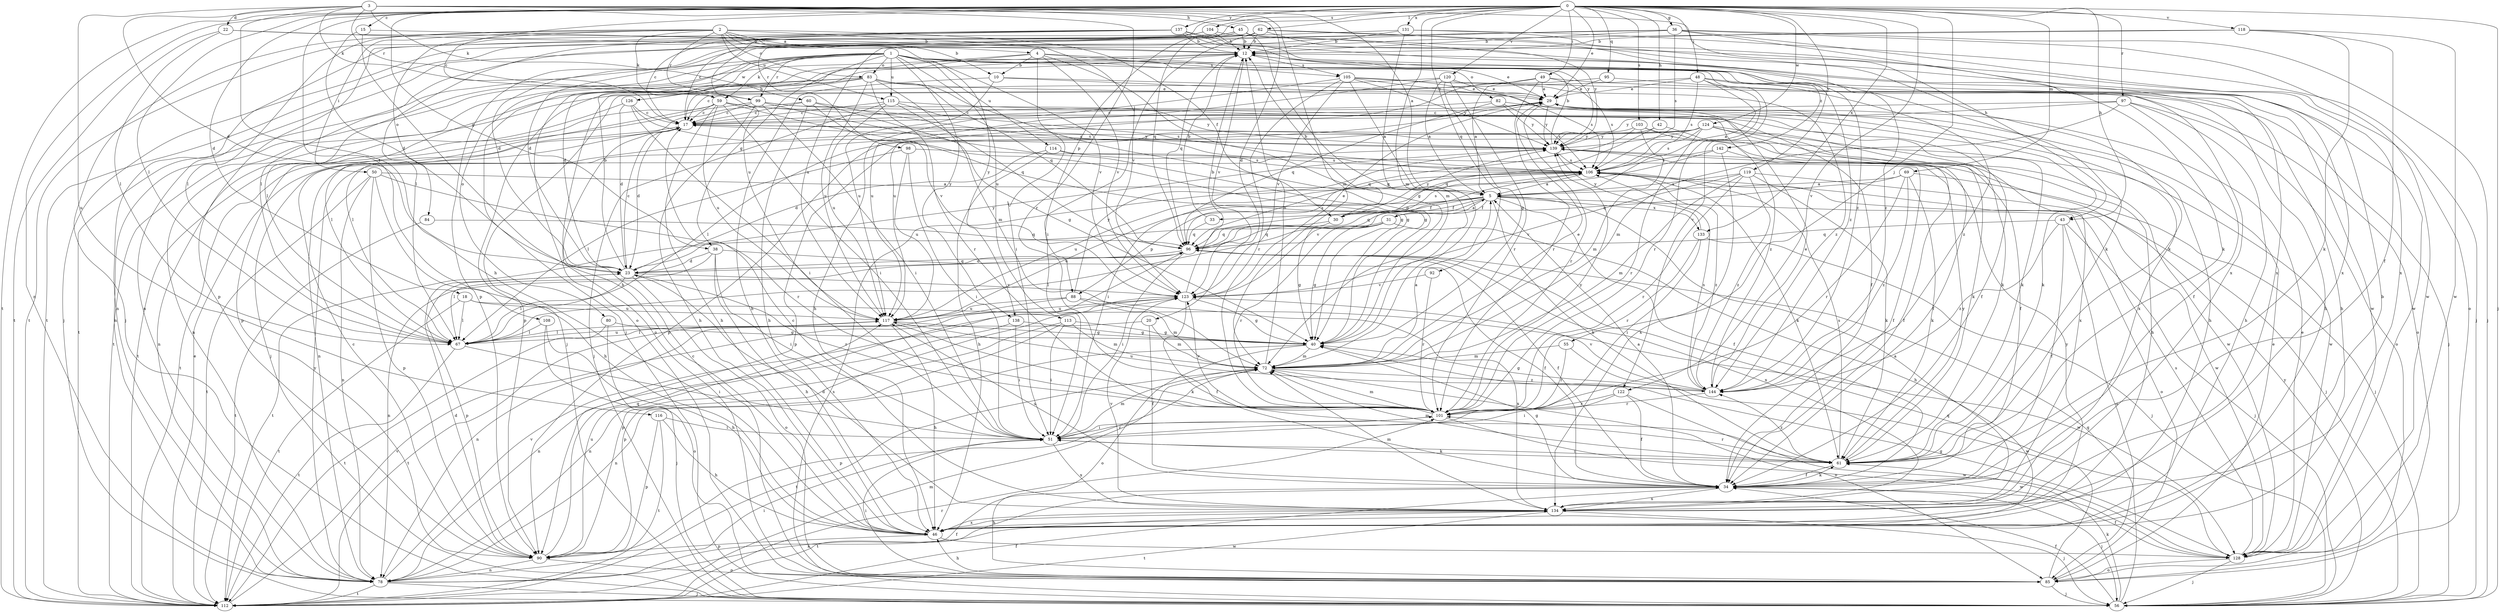 strict digraph  {
0;
1;
2;
3;
4;
5;
10;
12;
15;
17;
18;
20;
22;
23;
29;
30;
31;
33;
34;
36;
38;
40;
42;
43;
45;
46;
48;
49;
50;
51;
55;
56;
59;
60;
61;
62;
67;
69;
72;
78;
80;
82;
83;
84;
85;
88;
90;
92;
95;
96;
97;
98;
99;
101;
103;
104;
105;
106;
108;
112;
113;
114;
115;
116;
117;
118;
119;
120;
122;
123;
124;
126;
128;
131;
133;
134;
137;
138;
139;
142;
144;
0 -> 15  [label=c];
0 -> 17  [label=c];
0 -> 18  [label=d];
0 -> 29  [label=e];
0 -> 36  [label=g];
0 -> 38  [label=g];
0 -> 42  [label=h];
0 -> 43  [label=h];
0 -> 48  [label=i];
0 -> 49  [label=i];
0 -> 55  [label=j];
0 -> 56  [label=j];
0 -> 62  [label=l];
0 -> 67  [label=l];
0 -> 69  [label=m];
0 -> 72  [label=m];
0 -> 78  [label=n];
0 -> 88  [label=p];
0 -> 92  [label=q];
0 -> 95  [label=q];
0 -> 97  [label=r];
0 -> 98  [label=r];
0 -> 103  [label=s];
0 -> 104  [label=s];
0 -> 108  [label=t];
0 -> 112  [label=t];
0 -> 118  [label=v];
0 -> 119  [label=v];
0 -> 120  [label=v];
0 -> 122  [label=v];
0 -> 124  [label=w];
0 -> 131  [label=x];
0 -> 133  [label=x];
0 -> 137  [label=y];
1 -> 38  [label=g];
1 -> 56  [label=j];
1 -> 59  [label=k];
1 -> 67  [label=l];
1 -> 80  [label=o];
1 -> 82  [label=o];
1 -> 83  [label=o];
1 -> 99  [label=r];
1 -> 112  [label=t];
1 -> 113  [label=u];
1 -> 114  [label=u];
1 -> 115  [label=u];
1 -> 122  [label=v];
1 -> 123  [label=v];
1 -> 126  [label=w];
1 -> 128  [label=w];
1 -> 138  [label=y];
1 -> 142  [label=z];
1 -> 144  [label=z];
2 -> 4  [label=a];
2 -> 10  [label=b];
2 -> 30  [label=f];
2 -> 50  [label=i];
2 -> 56  [label=j];
2 -> 59  [label=k];
2 -> 67  [label=l];
2 -> 83  [label=o];
2 -> 84  [label=o];
2 -> 99  [label=r];
2 -> 115  [label=u];
2 -> 123  [label=v];
2 -> 138  [label=y];
3 -> 5  [label=a];
3 -> 20  [label=d];
3 -> 22  [label=d];
3 -> 23  [label=d];
3 -> 43  [label=h];
3 -> 45  [label=h];
3 -> 46  [label=h];
3 -> 59  [label=k];
3 -> 60  [label=k];
3 -> 72  [label=m];
3 -> 99  [label=r];
3 -> 101  [label=r];
3 -> 116  [label=u];
4 -> 10  [label=b];
4 -> 23  [label=d];
4 -> 40  [label=g];
4 -> 51  [label=i];
4 -> 85  [label=o];
4 -> 105  [label=s];
4 -> 123  [label=v];
4 -> 128  [label=w];
5 -> 30  [label=f];
5 -> 31  [label=f];
5 -> 33  [label=f];
5 -> 34  [label=f];
5 -> 61  [label=k];
5 -> 85  [label=o];
5 -> 88  [label=p];
5 -> 96  [label=q];
5 -> 117  [label=u];
5 -> 133  [label=x];
10 -> 29  [label=e];
10 -> 34  [label=f];
10 -> 46  [label=h];
10 -> 117  [label=u];
12 -> 29  [label=e];
12 -> 78  [label=n];
12 -> 96  [label=q];
12 -> 105  [label=s];
12 -> 123  [label=v];
15 -> 12  [label=b];
15 -> 23  [label=d];
15 -> 46  [label=h];
17 -> 12  [label=b];
17 -> 23  [label=d];
17 -> 34  [label=f];
17 -> 112  [label=t];
17 -> 139  [label=y];
18 -> 67  [label=l];
18 -> 112  [label=t];
18 -> 117  [label=u];
18 -> 128  [label=w];
20 -> 34  [label=f];
20 -> 67  [label=l];
20 -> 72  [label=m];
22 -> 12  [label=b];
22 -> 67  [label=l];
22 -> 112  [label=t];
22 -> 139  [label=y];
23 -> 12  [label=b];
23 -> 17  [label=c];
23 -> 67  [label=l];
23 -> 85  [label=o];
23 -> 90  [label=p];
23 -> 96  [label=q];
23 -> 101  [label=r];
23 -> 123  [label=v];
23 -> 139  [label=y];
29 -> 17  [label=c];
29 -> 46  [label=h];
29 -> 90  [label=p];
29 -> 101  [label=r];
29 -> 134  [label=x];
29 -> 139  [label=y];
30 -> 12  [label=b];
30 -> 40  [label=g];
30 -> 96  [label=q];
30 -> 106  [label=s];
30 -> 139  [label=y];
31 -> 5  [label=a];
31 -> 40  [label=g];
31 -> 46  [label=h];
31 -> 67  [label=l];
31 -> 96  [label=q];
31 -> 101  [label=r];
31 -> 112  [label=t];
33 -> 12  [label=b];
33 -> 96  [label=q];
34 -> 5  [label=a];
34 -> 40  [label=g];
34 -> 56  [label=j];
34 -> 61  [label=k];
34 -> 112  [label=t];
34 -> 117  [label=u];
34 -> 134  [label=x];
36 -> 12  [label=b];
36 -> 23  [label=d];
36 -> 56  [label=j];
36 -> 61  [label=k];
36 -> 78  [label=n];
36 -> 90  [label=p];
36 -> 106  [label=s];
36 -> 128  [label=w];
36 -> 134  [label=x];
38 -> 23  [label=d];
38 -> 34  [label=f];
38 -> 46  [label=h];
38 -> 51  [label=i];
38 -> 67  [label=l];
40 -> 72  [label=m];
40 -> 78  [label=n];
40 -> 85  [label=o];
42 -> 96  [label=q];
42 -> 128  [label=w];
42 -> 139  [label=y];
43 -> 34  [label=f];
43 -> 56  [label=j];
43 -> 85  [label=o];
43 -> 96  [label=q];
43 -> 144  [label=z];
45 -> 12  [label=b];
45 -> 40  [label=g];
45 -> 56  [label=j];
45 -> 61  [label=k];
45 -> 67  [label=l];
45 -> 96  [label=q];
46 -> 12  [label=b];
46 -> 90  [label=p];
46 -> 128  [label=w];
46 -> 134  [label=x];
46 -> 139  [label=y];
48 -> 5  [label=a];
48 -> 29  [label=e];
48 -> 46  [label=h];
48 -> 90  [label=p];
48 -> 101  [label=r];
48 -> 106  [label=s];
48 -> 144  [label=z];
49 -> 5  [label=a];
49 -> 17  [label=c];
49 -> 29  [label=e];
49 -> 56  [label=j];
49 -> 101  [label=r];
49 -> 106  [label=s];
50 -> 5  [label=a];
50 -> 46  [label=h];
50 -> 78  [label=n];
50 -> 90  [label=p];
50 -> 101  [label=r];
50 -> 112  [label=t];
51 -> 61  [label=k];
51 -> 72  [label=m];
51 -> 101  [label=r];
51 -> 134  [label=x];
55 -> 72  [label=m];
55 -> 101  [label=r];
55 -> 128  [label=w];
56 -> 34  [label=f];
56 -> 61  [label=k];
56 -> 96  [label=q];
56 -> 106  [label=s];
56 -> 139  [label=y];
59 -> 17  [label=c];
59 -> 40  [label=g];
59 -> 46  [label=h];
59 -> 51  [label=i];
59 -> 61  [label=k];
59 -> 67  [label=l];
59 -> 112  [label=t];
59 -> 117  [label=u];
59 -> 144  [label=z];
60 -> 17  [label=c];
60 -> 40  [label=g];
60 -> 46  [label=h];
60 -> 67  [label=l];
60 -> 106  [label=s];
60 -> 123  [label=v];
61 -> 34  [label=f];
61 -> 51  [label=i];
61 -> 72  [label=m];
61 -> 101  [label=r];
61 -> 106  [label=s];
61 -> 139  [label=y];
61 -> 144  [label=z];
62 -> 12  [label=b];
62 -> 17  [label=c];
62 -> 51  [label=i];
62 -> 61  [label=k];
62 -> 112  [label=t];
62 -> 139  [label=y];
62 -> 144  [label=z];
67 -> 51  [label=i];
67 -> 112  [label=t];
67 -> 117  [label=u];
69 -> 5  [label=a];
69 -> 56  [label=j];
69 -> 61  [label=k];
69 -> 96  [label=q];
69 -> 101  [label=r];
69 -> 144  [label=z];
72 -> 5  [label=a];
72 -> 12  [label=b];
72 -> 29  [label=e];
72 -> 85  [label=o];
72 -> 90  [label=p];
72 -> 112  [label=t];
72 -> 144  [label=z];
78 -> 34  [label=f];
78 -> 51  [label=i];
78 -> 56  [label=j];
78 -> 112  [label=t];
78 -> 123  [label=v];
78 -> 134  [label=x];
78 -> 139  [label=y];
80 -> 40  [label=g];
80 -> 56  [label=j];
80 -> 112  [label=t];
82 -> 17  [label=c];
82 -> 61  [label=k];
82 -> 96  [label=q];
82 -> 106  [label=s];
82 -> 139  [label=y];
83 -> 29  [label=e];
83 -> 40  [label=g];
83 -> 56  [label=j];
83 -> 72  [label=m];
83 -> 85  [label=o];
83 -> 90  [label=p];
83 -> 96  [label=q];
83 -> 101  [label=r];
83 -> 112  [label=t];
83 -> 117  [label=u];
84 -> 96  [label=q];
84 -> 112  [label=t];
85 -> 17  [label=c];
85 -> 29  [label=e];
85 -> 46  [label=h];
85 -> 51  [label=i];
85 -> 56  [label=j];
85 -> 96  [label=q];
88 -> 72  [label=m];
88 -> 78  [label=n];
88 -> 117  [label=u];
88 -> 134  [label=x];
88 -> 139  [label=y];
90 -> 17  [label=c];
90 -> 23  [label=d];
90 -> 78  [label=n];
90 -> 85  [label=o];
90 -> 96  [label=q];
90 -> 117  [label=u];
92 -> 101  [label=r];
92 -> 123  [label=v];
95 -> 29  [label=e];
95 -> 46  [label=h];
95 -> 117  [label=u];
96 -> 23  [label=d];
96 -> 34  [label=f];
96 -> 51  [label=i];
96 -> 78  [label=n];
96 -> 106  [label=s];
96 -> 134  [label=x];
97 -> 17  [label=c];
97 -> 34  [label=f];
97 -> 46  [label=h];
97 -> 72  [label=m];
97 -> 85  [label=o];
97 -> 139  [label=y];
98 -> 51  [label=i];
98 -> 67  [label=l];
98 -> 106  [label=s];
98 -> 117  [label=u];
99 -> 17  [label=c];
99 -> 40  [label=g];
99 -> 46  [label=h];
99 -> 51  [label=i];
99 -> 56  [label=j];
99 -> 61  [label=k];
99 -> 139  [label=y];
101 -> 51  [label=i];
101 -> 72  [label=m];
101 -> 123  [label=v];
101 -> 128  [label=w];
101 -> 139  [label=y];
103 -> 34  [label=f];
103 -> 72  [label=m];
103 -> 96  [label=q];
103 -> 128  [label=w];
103 -> 139  [label=y];
104 -> 12  [label=b];
104 -> 78  [label=n];
104 -> 117  [label=u];
104 -> 134  [label=x];
105 -> 5  [label=a];
105 -> 29  [label=e];
105 -> 46  [label=h];
105 -> 101  [label=r];
105 -> 106  [label=s];
105 -> 123  [label=v];
105 -> 139  [label=y];
105 -> 144  [label=z];
106 -> 5  [label=a];
106 -> 61  [label=k];
106 -> 117  [label=u];
106 -> 123  [label=v];
106 -> 128  [label=w];
106 -> 144  [label=z];
108 -> 46  [label=h];
108 -> 67  [label=l];
108 -> 85  [label=o];
112 -> 29  [label=e];
112 -> 34  [label=f];
112 -> 72  [label=m];
112 -> 101  [label=r];
112 -> 123  [label=v];
113 -> 40  [label=g];
113 -> 51  [label=i];
113 -> 72  [label=m];
113 -> 78  [label=n];
113 -> 90  [label=p];
114 -> 23  [label=d];
114 -> 34  [label=f];
114 -> 46  [label=h];
114 -> 106  [label=s];
115 -> 17  [label=c];
115 -> 34  [label=f];
115 -> 56  [label=j];
115 -> 96  [label=q];
115 -> 106  [label=s];
115 -> 117  [label=u];
116 -> 46  [label=h];
116 -> 51  [label=i];
116 -> 90  [label=p];
116 -> 112  [label=t];
117 -> 40  [label=g];
117 -> 46  [label=h];
117 -> 61  [label=k];
117 -> 67  [label=l];
117 -> 112  [label=t];
118 -> 12  [label=b];
118 -> 34  [label=f];
118 -> 61  [label=k];
118 -> 117  [label=u];
118 -> 128  [label=w];
119 -> 5  [label=a];
119 -> 56  [label=j];
119 -> 61  [label=k];
119 -> 72  [label=m];
119 -> 101  [label=r];
119 -> 123  [label=v];
119 -> 144  [label=z];
120 -> 5  [label=a];
120 -> 29  [label=e];
120 -> 40  [label=g];
120 -> 78  [label=n];
120 -> 85  [label=o];
120 -> 101  [label=r];
120 -> 117  [label=u];
122 -> 34  [label=f];
122 -> 51  [label=i];
122 -> 101  [label=r];
122 -> 128  [label=w];
123 -> 12  [label=b];
123 -> 29  [label=e];
123 -> 34  [label=f];
123 -> 40  [label=g];
123 -> 90  [label=p];
123 -> 117  [label=u];
124 -> 46  [label=h];
124 -> 61  [label=k];
124 -> 67  [label=l];
124 -> 78  [label=n];
124 -> 90  [label=p];
124 -> 101  [label=r];
124 -> 106  [label=s];
124 -> 134  [label=x];
124 -> 139  [label=y];
126 -> 17  [label=c];
126 -> 23  [label=d];
126 -> 40  [label=g];
126 -> 51  [label=i];
126 -> 78  [label=n];
128 -> 29  [label=e];
128 -> 34  [label=f];
128 -> 40  [label=g];
128 -> 56  [label=j];
128 -> 85  [label=o];
128 -> 106  [label=s];
131 -> 12  [label=b];
131 -> 23  [label=d];
131 -> 56  [label=j];
131 -> 72  [label=m];
131 -> 134  [label=x];
133 -> 51  [label=i];
133 -> 56  [label=j];
133 -> 101  [label=r];
133 -> 139  [label=y];
134 -> 5  [label=a];
134 -> 17  [label=c];
134 -> 23  [label=d];
134 -> 46  [label=h];
134 -> 56  [label=j];
134 -> 72  [label=m];
134 -> 112  [label=t];
134 -> 123  [label=v];
137 -> 12  [label=b];
137 -> 17  [label=c];
137 -> 67  [label=l];
137 -> 85  [label=o];
137 -> 90  [label=p];
137 -> 112  [label=t];
137 -> 134  [label=x];
137 -> 144  [label=z];
138 -> 40  [label=g];
138 -> 51  [label=i];
138 -> 78  [label=n];
139 -> 12  [label=b];
139 -> 17  [label=c];
139 -> 106  [label=s];
142 -> 34  [label=f];
142 -> 51  [label=i];
142 -> 106  [label=s];
142 -> 134  [label=x];
144 -> 29  [label=e];
144 -> 40  [label=g];
144 -> 101  [label=r];
144 -> 106  [label=s];
144 -> 117  [label=u];
144 -> 123  [label=v];
}
